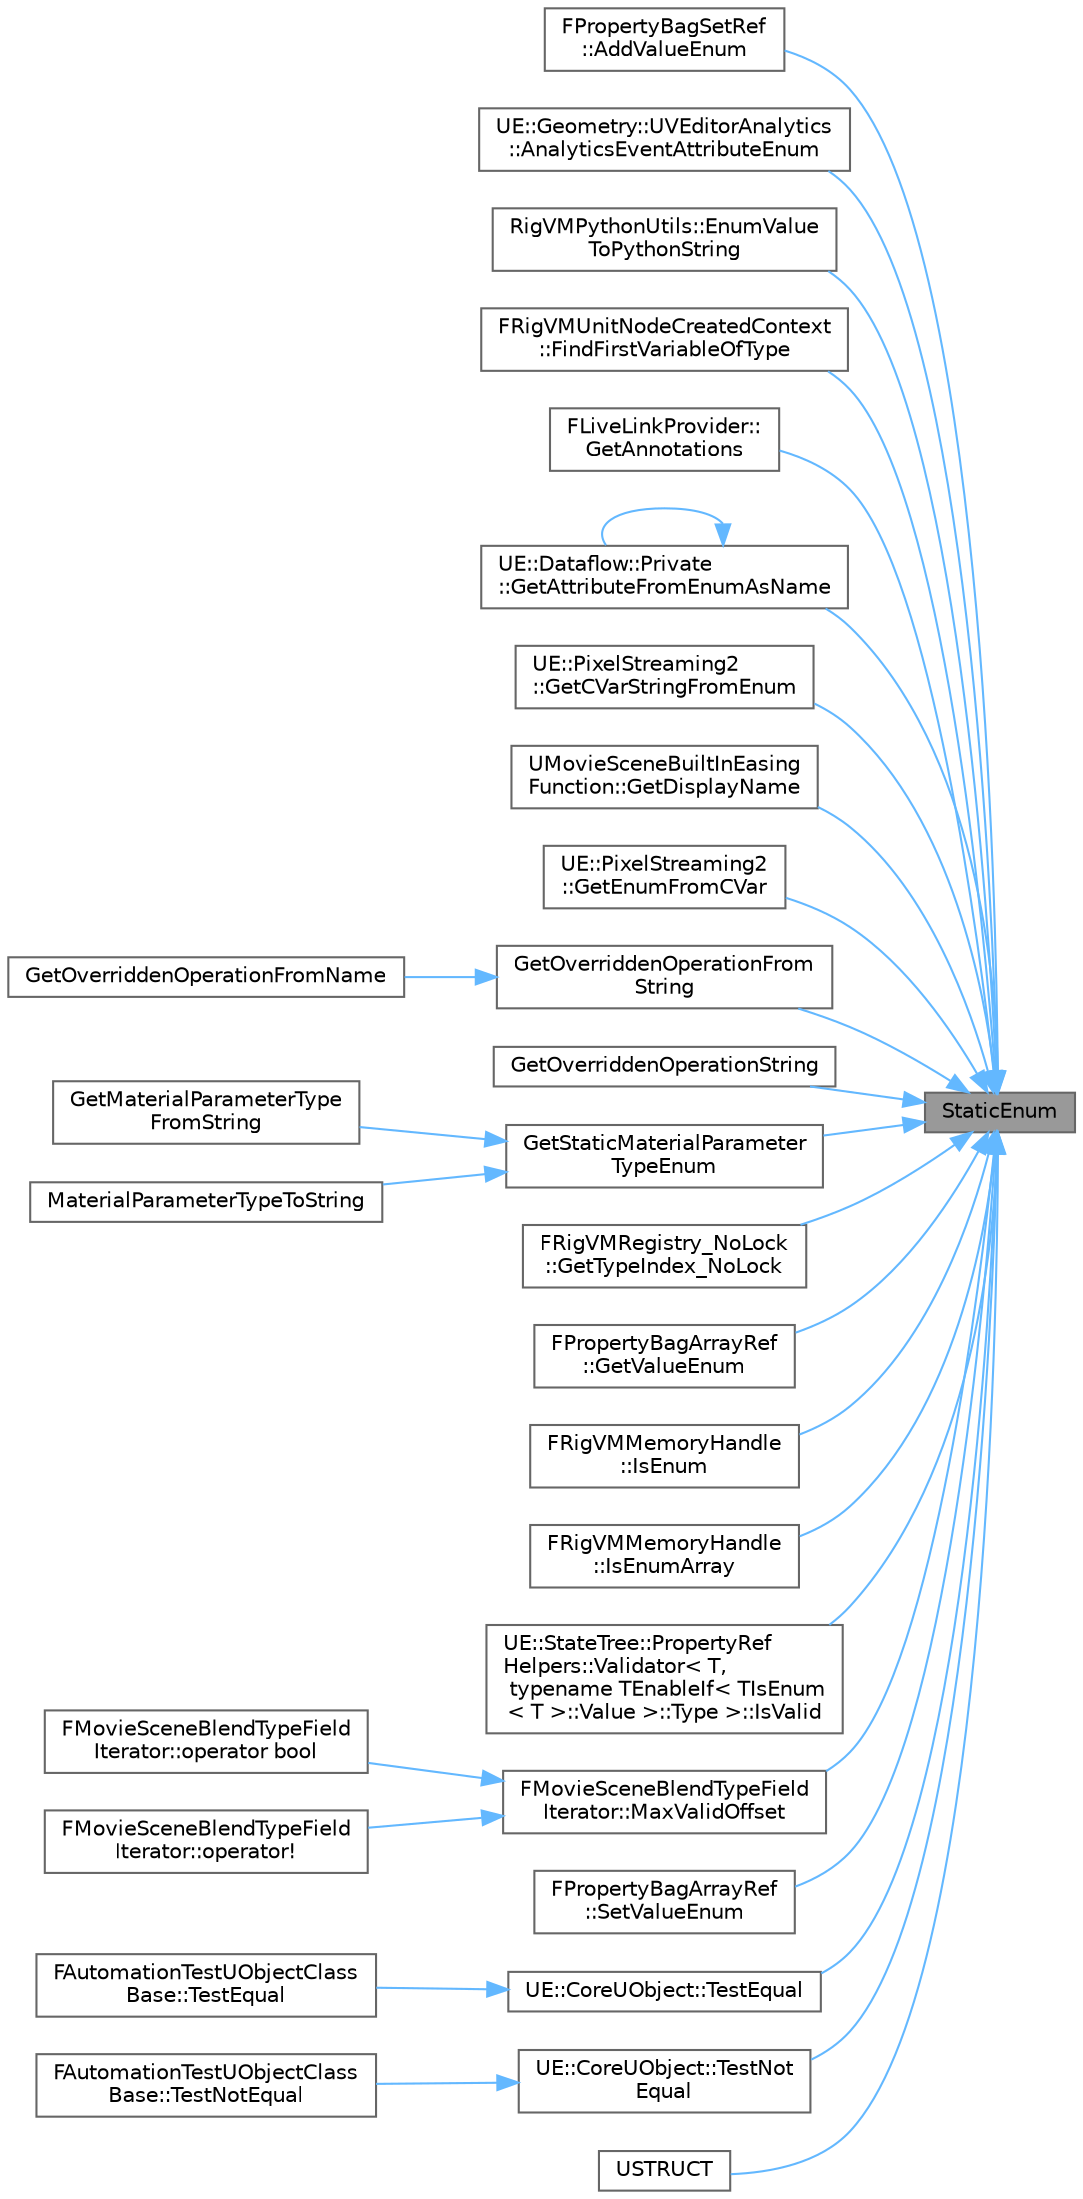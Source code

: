 digraph "StaticEnum"
{
 // INTERACTIVE_SVG=YES
 // LATEX_PDF_SIZE
  bgcolor="transparent";
  edge [fontname=Helvetica,fontsize=10,labelfontname=Helvetica,labelfontsize=10];
  node [fontname=Helvetica,fontsize=10,shape=box,height=0.2,width=0.4];
  rankdir="RL";
  Node1 [id="Node000001",label="StaticEnum",height=0.2,width=0.4,color="gray40", fillcolor="grey60", style="filled", fontcolor="black",tooltip=" "];
  Node1 -> Node2 [id="edge1_Node000001_Node000002",dir="back",color="steelblue1",style="solid",tooltip=" "];
  Node2 [id="Node000002",label="FPropertyBagSetRef\l::AddValueEnum",height=0.2,width=0.4,color="grey40", fillcolor="white", style="filled",URL="$d7/d67/classFPropertyBagSetRef.html#a544884481acda4ad35347c2a9cffe64a",tooltip="Adds enum value specified type."];
  Node1 -> Node3 [id="edge2_Node000001_Node000003",dir="back",color="steelblue1",style="solid",tooltip=" "];
  Node3 [id="Node000003",label="UE::Geometry::UVEditorAnalytics\l::AnalyticsEventAttributeEnum",height=0.2,width=0.4,color="grey40", fillcolor="white", style="filled",URL="$d3/d45/namespaceUE_1_1Geometry_1_1UVEditorAnalytics.html#ac19c1a42a0ec8d08205434894f96bf0d",tooltip=" "];
  Node1 -> Node4 [id="edge3_Node000001_Node000004",dir="back",color="steelblue1",style="solid",tooltip=" "];
  Node4 [id="Node000004",label="RigVMPythonUtils::EnumValue\lToPythonString",height=0.2,width=0.4,color="grey40", fillcolor="white", style="filled",URL="$d2/d57/namespaceRigVMPythonUtils.html#a77b586fbbc0c9d56830b2bcd6c772642",tooltip=" "];
  Node1 -> Node5 [id="edge4_Node000001_Node000005",dir="back",color="steelblue1",style="solid",tooltip=" "];
  Node5 [id="Node000005",label="FRigVMUnitNodeCreatedContext\l::FindFirstVariableOfType",height=0.2,width=0.4,color="grey40", fillcolor="white", style="filled",URL="$d8/d11/structFRigVMUnitNodeCreatedContext.html#aab8d4e500aff5d58751ec0788a86c4b7",tooltip="Returns the name of the first variable given a type (or NAME_None if not found)"];
  Node1 -> Node6 [id="edge5_Node000001_Node000006",dir="back",color="steelblue1",style="solid",tooltip=" "];
  Node6 [id="Node000006",label="FLiveLinkProvider::\lGetAnnotations",height=0.2,width=0.4,color="grey40", fillcolor="white", style="filled",URL="$da/d22/structFLiveLinkProvider.html#a4cf26f32974a5ed1c7fe63986525c55c",tooltip=" "];
  Node1 -> Node7 [id="edge6_Node000001_Node000007",dir="back",color="steelblue1",style="solid",tooltip=" "];
  Node7 [id="Node000007",label="UE::Dataflow::Private\l::GetAttributeFromEnumAsName",height=0.2,width=0.4,color="grey40", fillcolor="white", style="filled",URL="$da/d54/namespaceUE_1_1Dataflow_1_1Private.html#ad431094a06fc1be083ecf1afa123dcfa",tooltip=" "];
  Node7 -> Node7 [id="edge7_Node000007_Node000007",dir="back",color="steelblue1",style="solid",tooltip=" "];
  Node1 -> Node8 [id="edge8_Node000001_Node000008",dir="back",color="steelblue1",style="solid",tooltip=" "];
  Node8 [id="Node000008",label="UE::PixelStreaming2\l::GetCVarStringFromEnum",height=0.2,width=0.4,color="grey40", fillcolor="white", style="filled",URL="$d1/d40/namespaceUE_1_1PixelStreaming2.html#a4681ddc75db6c41d4d7df154a36db9aa",tooltip=" "];
  Node1 -> Node9 [id="edge9_Node000001_Node000009",dir="back",color="steelblue1",style="solid",tooltip=" "];
  Node9 [id="Node000009",label="UMovieSceneBuiltInEasing\lFunction::GetDisplayName",height=0.2,width=0.4,color="grey40", fillcolor="white", style="filled",URL="$dd/dab/classUMovieSceneBuiltInEasingFunction.html#abfb2f4d364d0c9cfb27f90dd5885ee26",tooltip=" "];
  Node1 -> Node10 [id="edge10_Node000001_Node000010",dir="back",color="steelblue1",style="solid",tooltip=" "];
  Node10 [id="Node000010",label="UE::PixelStreaming2\l::GetEnumFromCVar",height=0.2,width=0.4,color="grey40", fillcolor="white", style="filled",URL="$d1/d40/namespaceUE_1_1PixelStreaming2.html#ab49753e10954b116b25a827cf71e1755",tooltip=" "];
  Node1 -> Node11 [id="edge11_Node000001_Node000011",dir="back",color="steelblue1",style="solid",tooltip=" "];
  Node11 [id="Node000011",label="GetOverriddenOperationFrom\lString",height=0.2,width=0.4,color="grey40", fillcolor="white", style="filled",URL="$d5/dd6/OverriddenPropertySet_8h.html#ae14195a4628637abb484577f572ef9d1",tooltip=" "];
  Node11 -> Node12 [id="edge12_Node000011_Node000012",dir="back",color="steelblue1",style="solid",tooltip=" "];
  Node12 [id="Node000012",label="GetOverriddenOperationFromName",height=0.2,width=0.4,color="grey40", fillcolor="white", style="filled",URL="$d5/dd6/OverriddenPropertySet_8h.html#afc00f603861003e1aaf7d6b00dee9800",tooltip=" "];
  Node1 -> Node13 [id="edge13_Node000001_Node000013",dir="back",color="steelblue1",style="solid",tooltip=" "];
  Node13 [id="Node000013",label="GetOverriddenOperationString",height=0.2,width=0.4,color="grey40", fillcolor="white", style="filled",URL="$d5/dd6/OverriddenPropertySet_8h.html#aaa389bedc63589de665efbdd3ed6cc3a",tooltip=" "];
  Node1 -> Node14 [id="edge14_Node000001_Node000014",dir="back",color="steelblue1",style="solid",tooltip=" "];
  Node14 [id="Node000014",label="GetStaticMaterialParameter\lTypeEnum",height=0.2,width=0.4,color="grey40", fillcolor="white", style="filled",URL="$dc/d31/MaterialTypes_8h.html#ab656c81619138c4410bc62471baaf60c",tooltip=" "];
  Node14 -> Node15 [id="edge15_Node000014_Node000015",dir="back",color="steelblue1",style="solid",tooltip=" "];
  Node15 [id="Node000015",label="GetMaterialParameterType\lFromString",height=0.2,width=0.4,color="grey40", fillcolor="white", style="filled",URL="$dc/d31/MaterialTypes_8h.html#a5cdbcee54f4b6e48f476705fb6f75c0f",tooltip=" "];
  Node14 -> Node16 [id="edge16_Node000014_Node000016",dir="back",color="steelblue1",style="solid",tooltip=" "];
  Node16 [id="Node000016",label="MaterialParameterTypeToString",height=0.2,width=0.4,color="grey40", fillcolor="white", style="filled",URL="$dc/d31/MaterialTypes_8h.html#a20b29202450f3ebf7aa998bd92703aec",tooltip=" "];
  Node1 -> Node17 [id="edge17_Node000001_Node000017",dir="back",color="steelblue1",style="solid",tooltip=" "];
  Node17 [id="Node000017",label="FRigVMRegistry_NoLock\l::GetTypeIndex_NoLock",height=0.2,width=0.4,color="grey40", fillcolor="white", style="filled",URL="$d4/da1/structFRigVMRegistry__NoLock.html#a948551bf7c4b930da064f8891b6a386f",tooltip=" "];
  Node1 -> Node18 [id="edge18_Node000001_Node000018",dir="back",color="steelblue1",style="solid",tooltip=" "];
  Node18 [id="Node000018",label="FPropertyBagArrayRef\l::GetValueEnum",height=0.2,width=0.4,color="grey40", fillcolor="white", style="filled",URL="$d5/dd6/classFPropertyBagArrayRef.html#a939fbef0a92e9d855dc6bd04d70277ec",tooltip=" "];
  Node1 -> Node19 [id="edge19_Node000001_Node000019",dir="back",color="steelblue1",style="solid",tooltip=" "];
  Node19 [id="Node000019",label="FRigVMMemoryHandle\l::IsEnum",height=0.2,width=0.4,color="grey40", fillcolor="white", style="filled",URL="$d9/d9c/structFRigVMMemoryHandle.html#a30c6a2d7864743c614a40e023f635f62",tooltip=" "];
  Node1 -> Node20 [id="edge20_Node000001_Node000020",dir="back",color="steelblue1",style="solid",tooltip=" "];
  Node20 [id="Node000020",label="FRigVMMemoryHandle\l::IsEnumArray",height=0.2,width=0.4,color="grey40", fillcolor="white", style="filled",URL="$d9/d9c/structFRigVMMemoryHandle.html#a1cf9c69d2c69c136191a722283ed9e5c",tooltip=" "];
  Node1 -> Node21 [id="edge21_Node000001_Node000021",dir="back",color="steelblue1",style="solid",tooltip=" "];
  Node21 [id="Node000021",label="UE::StateTree::PropertyRef\lHelpers::Validator\< T,\l typename TEnableIf\< TIsEnum\l\< T \>::Value \>::Type \>::IsValid",height=0.2,width=0.4,color="grey40", fillcolor="white", style="filled",URL="$d5/d44/structUE_1_1StateTree_1_1PropertyRefHelpers_1_1Validator_3_01T_00_01typename_01TEnableIf_3_01TIsed20de26995fb55191995fc53df1ae1f.html#a3985c92231395f78ed2a2b104ab02536",tooltip=" "];
  Node1 -> Node22 [id="edge22_Node000001_Node000022",dir="back",color="steelblue1",style="solid",tooltip=" "];
  Node22 [id="Node000022",label="FMovieSceneBlendTypeField\lIterator::MaxValidOffset",height=0.2,width=0.4,color="grey40", fillcolor="white", style="filled",URL="$de/d67/structFMovieSceneBlendTypeFieldIterator.html#a3a3d2898b5e185fe635f92f5b256750f",tooltip=" "];
  Node22 -> Node23 [id="edge23_Node000022_Node000023",dir="back",color="steelblue1",style="solid",tooltip=" "];
  Node23 [id="Node000023",label="FMovieSceneBlendTypeField\lIterator::operator bool",height=0.2,width=0.4,color="grey40", fillcolor="white", style="filled",URL="$de/d67/structFMovieSceneBlendTypeFieldIterator.html#a211037b6e0b3142fc737bccd613947b2",tooltip=" "];
  Node22 -> Node24 [id="edge24_Node000022_Node000024",dir="back",color="steelblue1",style="solid",tooltip=" "];
  Node24 [id="Node000024",label="FMovieSceneBlendTypeField\lIterator::operator!",height=0.2,width=0.4,color="grey40", fillcolor="white", style="filled",URL="$de/d67/structFMovieSceneBlendTypeFieldIterator.html#aed9d9cc7604360c3e97794edbf7be40c",tooltip=" "];
  Node1 -> Node25 [id="edge25_Node000001_Node000025",dir="back",color="steelblue1",style="solid",tooltip=" "];
  Node25 [id="Node000025",label="FPropertyBagArrayRef\l::SetValueEnum",height=0.2,width=0.4,color="grey40", fillcolor="white", style="filled",URL="$d5/dd6/classFPropertyBagArrayRef.html#a6da53596cffd06c366fe7ba557702ee3",tooltip="Sets enum value specified type."];
  Node1 -> Node26 [id="edge26_Node000001_Node000026",dir="back",color="steelblue1",style="solid",tooltip=" "];
  Node26 [id="Node000026",label="UE::CoreUObject::TestEqual",height=0.2,width=0.4,color="grey40", fillcolor="white", style="filled",URL="$da/d4b/namespaceUE_1_1CoreUObject.html#af48c561737e6a9627e42b69451c219df",tooltip="Tests the equality of a UEnum."];
  Node26 -> Node27 [id="edge27_Node000026_Node000027",dir="back",color="steelblue1",style="solid",tooltip=" "];
  Node27 [id="Node000027",label="FAutomationTestUObjectClass\lBase::TestEqual",height=0.2,width=0.4,color="grey40", fillcolor="white", style="filled",URL="$dc/d37/classFAutomationTestUObjectClassBase.html#ae5b84aa9e5e8e63bce3961d2e19ddc20",tooltip=" "];
  Node1 -> Node28 [id="edge28_Node000001_Node000028",dir="back",color="steelblue1",style="solid",tooltip=" "];
  Node28 [id="Node000028",label="UE::CoreUObject::TestNot\lEqual",height=0.2,width=0.4,color="grey40", fillcolor="white", style="filled",URL="$da/d4b/namespaceUE_1_1CoreUObject.html#a381b5322bf4f7539a2718a2c88207b10",tooltip="Tests the inequality of a UEnum."];
  Node28 -> Node29 [id="edge29_Node000028_Node000029",dir="back",color="steelblue1",style="solid",tooltip=" "];
  Node29 [id="Node000029",label="FAutomationTestUObjectClass\lBase::TestNotEqual",height=0.2,width=0.4,color="grey40", fillcolor="white", style="filled",URL="$dc/d37/classFAutomationTestUObjectClassBase.html#a26e8fcd15705ef92eb0ea86a8962a8a9",tooltip=" "];
  Node1 -> Node30 [id="edge30_Node000001_Node000030",dir="back",color="steelblue1",style="solid",tooltip=" "];
  Node30 [id="Node000030",label="USTRUCT",height=0.2,width=0.4,color="grey40", fillcolor="white", style="filled",URL="$d5/daf/ParamType_8h.html#a4146eb8b3a5110435bb8d0d4abee01b3",tooltip="Representation of a parameter's type."];
}
